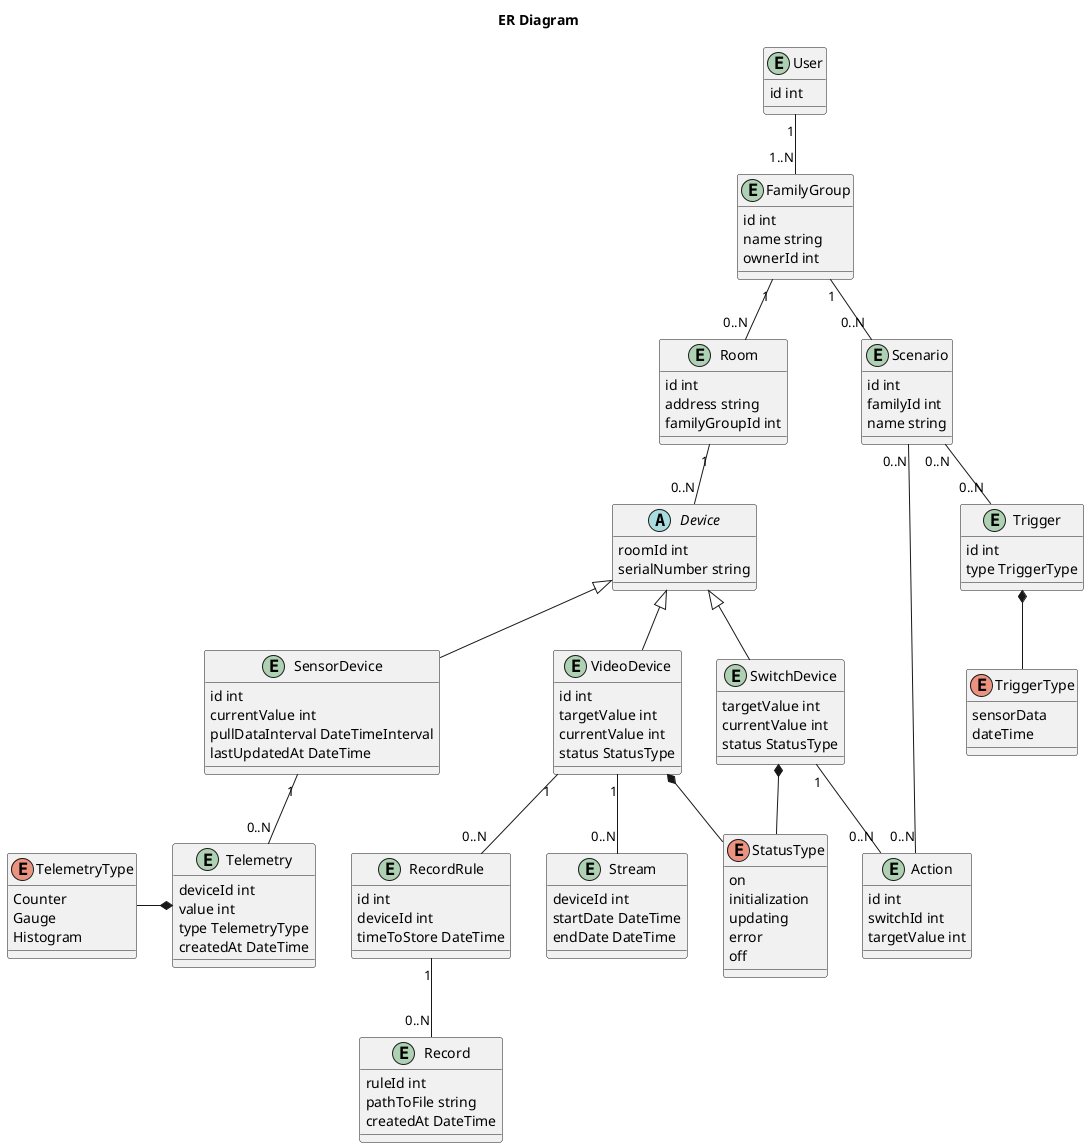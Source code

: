 @startuml
title ER Diagram

entity User {
    id int
}

entity FamilyGroup {
    id int
    name string
    ownerId int
}

User "1"--"1..N" FamilyGroup


entity Room {
    id int
    address string
    familyGroupId int
}

abstract Device {
    roomId int
    serialNumber string
}

entity VideoDevice {
    id int
    targetValue int
    currentValue int
    status StatusType
}

entity RecordRule {
    id int
    deviceId int
    timeToStore DateTime
}

VideoDevice "1" -- "0..N" RecordRule

entity Record {
    ruleId int
    pathToFile string
    createdAt DateTime
}

RecordRule "1" -- "0..N" Record

entity Stream {
    deviceId int
    startDate DateTime
    endDate DateTime
}

VideoDevice "1" -- "0..N" Stream

entity SwitchDevice {
    targetValue int
    currentValue int
    status StatusType
}
enum StatusType {
    on
    initialization
    updating
    error
    off
}
entity SensorDevice {
    id int
    currentValue int
    pullDataInterval DateTimeInterval
    lastUpdatedAt DateTime
}

SwitchDevice *-- StatusType
VideoDevice *-- StatusType

Device <|-- SensorDevice
Device <|-- SwitchDevice
Device <|-- VideoDevice

FamilyGroup "1"--"0..N" Room
Room "1"--"0..N" Device

entity Telemetry {
    deviceId int
    value int
    type TelemetryType
    createdAt DateTime
}


enum TelemetryType {
    Counter
    Gauge
    Histogram
}

TelemetryType -* Telemetry

SensorDevice "1"--"0..N" Telemetry

entity Scenario {
    id int
    familyId int
    name string
}
entity Trigger {
    id int
    type TriggerType
}

enum TriggerType {
    sensorData
    dateTime
}
entity Action {
    id int
    switchId int
    targetValue int
}

SwitchDevice "1" -- "0..N" Action
Scenario "0..N" -- "0..N" Trigger
Scenario "0..N" -- "0..N" Action
FamilyGroup "1" -- "0..N" Scenario
Trigger *-- TriggerType

@enduml
